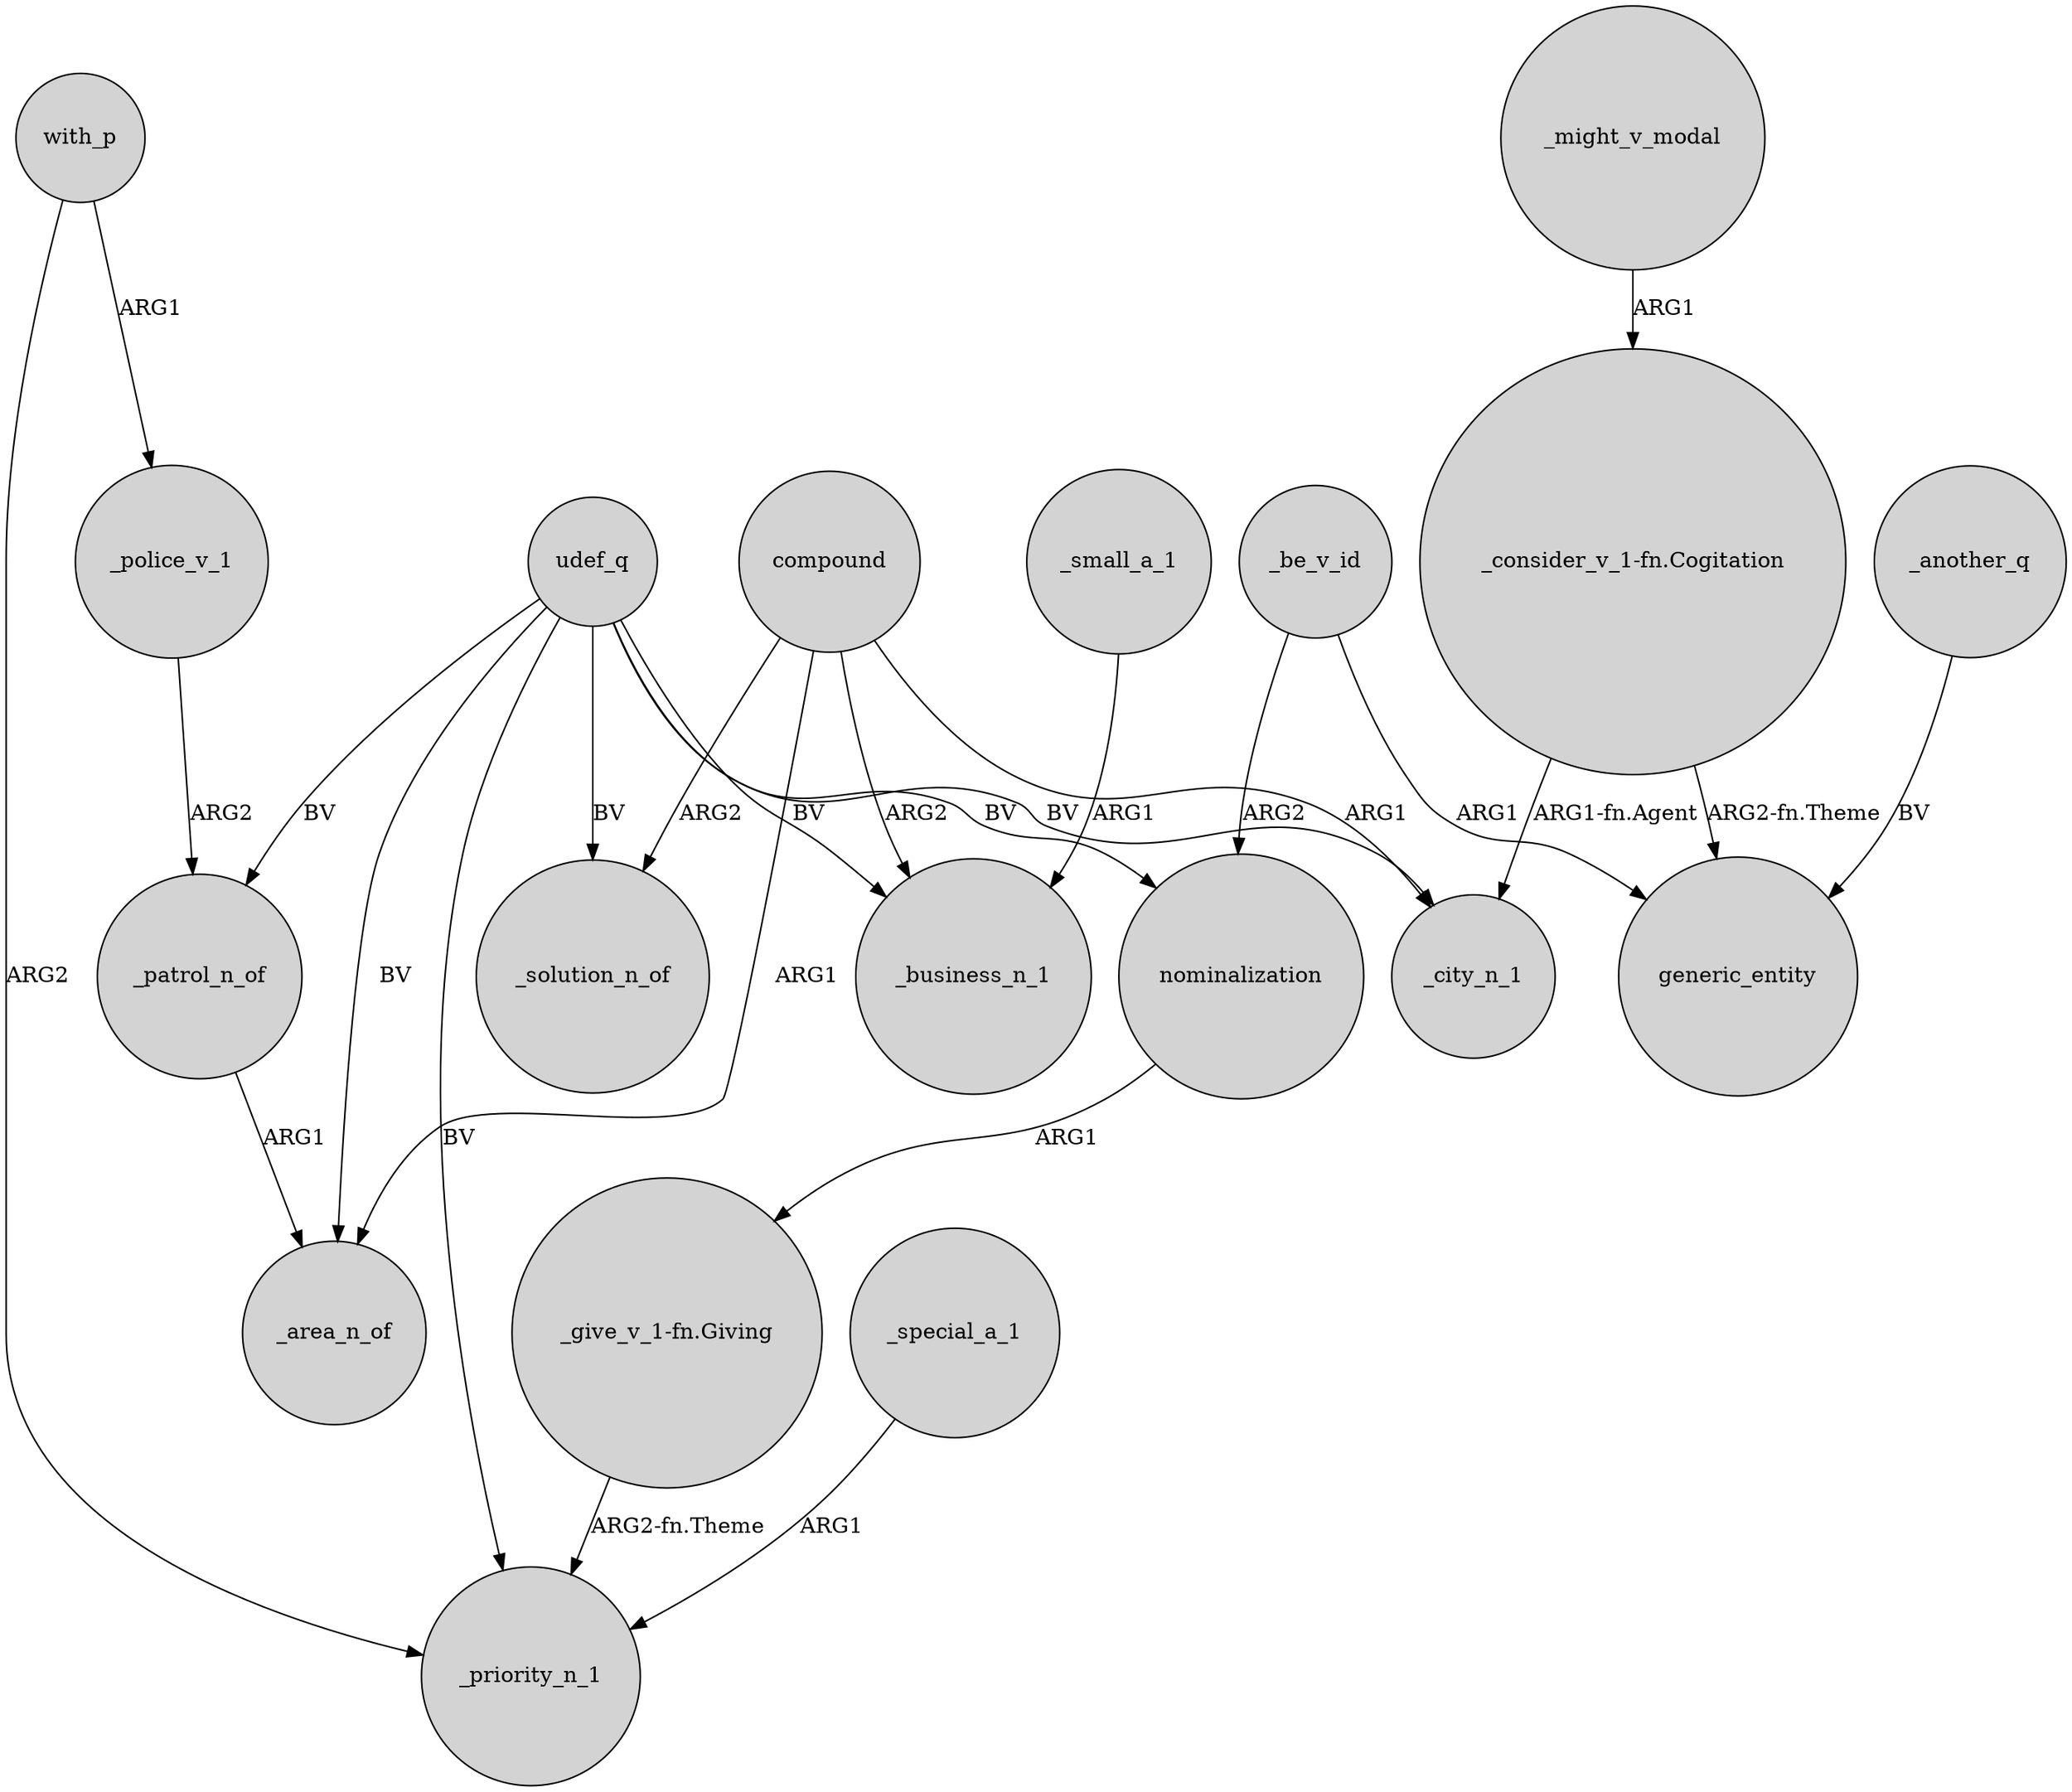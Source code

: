digraph {
	node [shape=circle style=filled]
	compound -> _city_n_1 [label=ARG1]
	_be_v_id -> generic_entity [label=ARG1]
	_patrol_n_of -> _area_n_of [label=ARG1]
	with_p -> _police_v_1 [label=ARG1]
	udef_q -> _solution_n_of [label=BV]
	udef_q -> _city_n_1 [label=BV]
	compound -> _solution_n_of [label=ARG2]
	_another_q -> generic_entity [label=BV]
	_police_v_1 -> _patrol_n_of [label=ARG2]
	"_consider_v_1-fn.Cogitation" -> generic_entity [label="ARG2-fn.Theme"]
	_small_a_1 -> _business_n_1 [label=ARG1]
	_be_v_id -> nominalization [label=ARG2]
	with_p -> _priority_n_1 [label=ARG2]
	udef_q -> _patrol_n_of [label=BV]
	compound -> _business_n_1 [label=ARG2]
	udef_q -> nominalization [label=BV]
	nominalization -> "_give_v_1-fn.Giving" [label=ARG1]
	udef_q -> _business_n_1 [label=BV]
	_special_a_1 -> _priority_n_1 [label=ARG1]
	"_give_v_1-fn.Giving" -> _priority_n_1 [label="ARG2-fn.Theme"]
	udef_q -> _priority_n_1 [label=BV]
	udef_q -> _area_n_of [label=BV]
	"_consider_v_1-fn.Cogitation" -> _city_n_1 [label="ARG1-fn.Agent"]
	compound -> _area_n_of [label=ARG1]
	_might_v_modal -> "_consider_v_1-fn.Cogitation" [label=ARG1]
}

